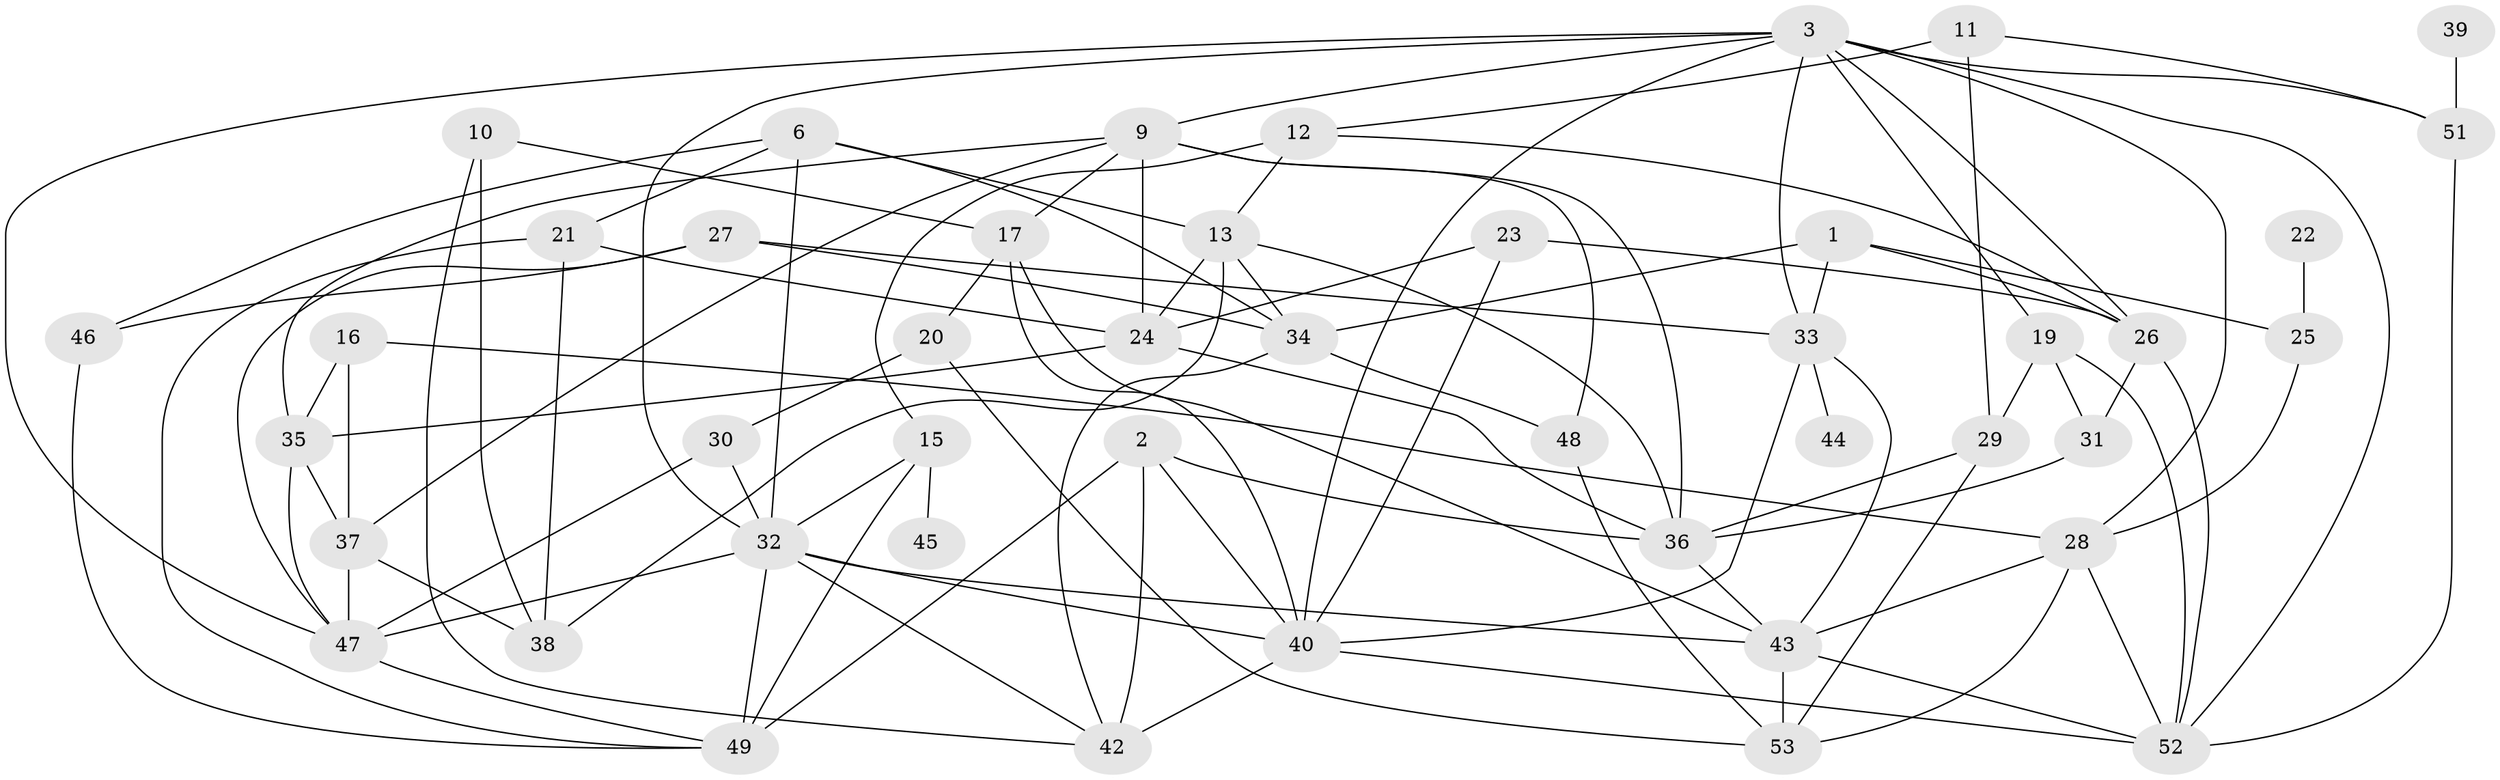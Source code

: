 // original degree distribution, {2: 0.2366412213740458, 3: 0.2366412213740458, 1: 0.1450381679389313, 4: 0.1984732824427481, 5: 0.061068702290076333, 6: 0.04580152671755725, 0: 0.05343511450381679, 7: 0.015267175572519083, 8: 0.007633587786259542}
// Generated by graph-tools (version 1.1) at 2025/35/03/04/25 23:35:51]
// undirected, 45 vertices, 104 edges
graph export_dot {
  node [color=gray90,style=filled];
  1;
  2;
  3;
  6;
  9;
  10;
  11;
  12;
  13;
  15;
  16;
  17;
  19;
  20;
  21;
  22;
  23;
  24;
  25;
  26;
  27;
  28;
  29;
  30;
  31;
  32;
  33;
  34;
  35;
  36;
  37;
  38;
  39;
  40;
  42;
  43;
  44;
  45;
  46;
  47;
  48;
  49;
  51;
  52;
  53;
  1 -- 25 [weight=1.0];
  1 -- 26 [weight=1.0];
  1 -- 33 [weight=1.0];
  1 -- 34 [weight=1.0];
  2 -- 36 [weight=1.0];
  2 -- 40 [weight=1.0];
  2 -- 42 [weight=1.0];
  2 -- 49 [weight=1.0];
  3 -- 9 [weight=1.0];
  3 -- 19 [weight=1.0];
  3 -- 26 [weight=1.0];
  3 -- 28 [weight=1.0];
  3 -- 32 [weight=1.0];
  3 -- 33 [weight=1.0];
  3 -- 40 [weight=1.0];
  3 -- 47 [weight=1.0];
  3 -- 51 [weight=1.0];
  3 -- 52 [weight=1.0];
  6 -- 13 [weight=1.0];
  6 -- 21 [weight=1.0];
  6 -- 32 [weight=1.0];
  6 -- 34 [weight=1.0];
  6 -- 46 [weight=1.0];
  9 -- 17 [weight=1.0];
  9 -- 24 [weight=1.0];
  9 -- 35 [weight=1.0];
  9 -- 36 [weight=1.0];
  9 -- 37 [weight=1.0];
  9 -- 48 [weight=1.0];
  10 -- 17 [weight=1.0];
  10 -- 38 [weight=1.0];
  10 -- 42 [weight=1.0];
  11 -- 12 [weight=1.0];
  11 -- 29 [weight=1.0];
  11 -- 51 [weight=1.0];
  12 -- 13 [weight=1.0];
  12 -- 15 [weight=1.0];
  12 -- 26 [weight=1.0];
  13 -- 24 [weight=1.0];
  13 -- 34 [weight=1.0];
  13 -- 36 [weight=1.0];
  13 -- 38 [weight=2.0];
  15 -- 32 [weight=1.0];
  15 -- 45 [weight=1.0];
  15 -- 49 [weight=2.0];
  16 -- 28 [weight=1.0];
  16 -- 35 [weight=1.0];
  16 -- 37 [weight=1.0];
  17 -- 20 [weight=1.0];
  17 -- 40 [weight=1.0];
  17 -- 43 [weight=1.0];
  19 -- 29 [weight=1.0];
  19 -- 31 [weight=1.0];
  19 -- 52 [weight=1.0];
  20 -- 30 [weight=1.0];
  20 -- 53 [weight=1.0];
  21 -- 24 [weight=1.0];
  21 -- 38 [weight=1.0];
  21 -- 49 [weight=1.0];
  22 -- 25 [weight=1.0];
  23 -- 24 [weight=1.0];
  23 -- 26 [weight=1.0];
  23 -- 40 [weight=1.0];
  24 -- 35 [weight=2.0];
  24 -- 36 [weight=1.0];
  25 -- 28 [weight=1.0];
  26 -- 31 [weight=1.0];
  26 -- 52 [weight=1.0];
  27 -- 33 [weight=1.0];
  27 -- 34 [weight=1.0];
  27 -- 46 [weight=1.0];
  27 -- 47 [weight=1.0];
  28 -- 43 [weight=1.0];
  28 -- 52 [weight=1.0];
  28 -- 53 [weight=1.0];
  29 -- 36 [weight=1.0];
  29 -- 53 [weight=1.0];
  30 -- 32 [weight=1.0];
  30 -- 47 [weight=1.0];
  31 -- 36 [weight=1.0];
  32 -- 40 [weight=1.0];
  32 -- 42 [weight=1.0];
  32 -- 43 [weight=1.0];
  32 -- 47 [weight=1.0];
  32 -- 49 [weight=1.0];
  33 -- 40 [weight=1.0];
  33 -- 43 [weight=1.0];
  33 -- 44 [weight=1.0];
  34 -- 42 [weight=1.0];
  34 -- 48 [weight=1.0];
  35 -- 37 [weight=1.0];
  35 -- 47 [weight=1.0];
  36 -- 43 [weight=1.0];
  37 -- 38 [weight=2.0];
  37 -- 47 [weight=1.0];
  39 -- 51 [weight=1.0];
  40 -- 42 [weight=1.0];
  40 -- 52 [weight=1.0];
  43 -- 52 [weight=1.0];
  43 -- 53 [weight=1.0];
  46 -- 49 [weight=1.0];
  47 -- 49 [weight=1.0];
  48 -- 53 [weight=1.0];
  51 -- 52 [weight=1.0];
}
